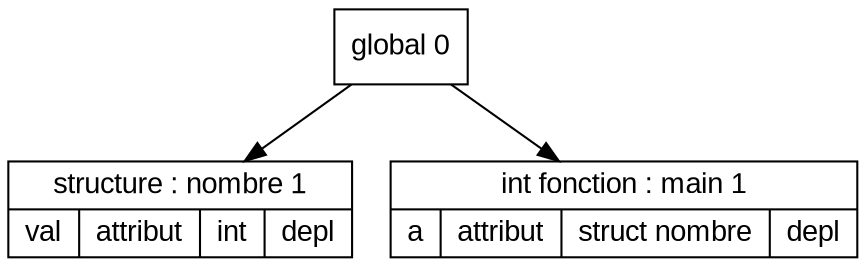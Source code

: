 digraph "tds"{

	node [fontname="Arial"];

	N1 [shape=record label="{ structure : nombre 1
	| { val | attribut | int | depl }
	}"];

	N2 [shape=record label="{ int fonction : main 1
	| { a | attribut | struct nombre | depl }
	}"];

	N0 [shape=record label="{ global 0
	}"];


	N0 -> N1; 
	N0 -> N2; 
}
